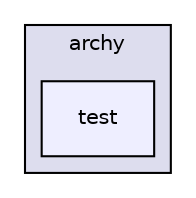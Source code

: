 digraph "gulp-src/node_modules/gulp/node_modules/archy/test" {
  compound=true
  node [ fontsize="10", fontname="Helvetica"];
  edge [ labelfontsize="10", labelfontname="Helvetica"];
  subgraph clusterdir_46f3fbadcf712cba88971a33985bf0e9 {
    graph [ bgcolor="#ddddee", pencolor="black", label="archy" fontname="Helvetica", fontsize="10", URL="dir_46f3fbadcf712cba88971a33985bf0e9.html"]
  dir_fdd3b7e147501693eca94b29d5b2fb19 [shape=box, label="test", style="filled", fillcolor="#eeeeff", pencolor="black", URL="dir_fdd3b7e147501693eca94b29d5b2fb19.html"];
  }
}
